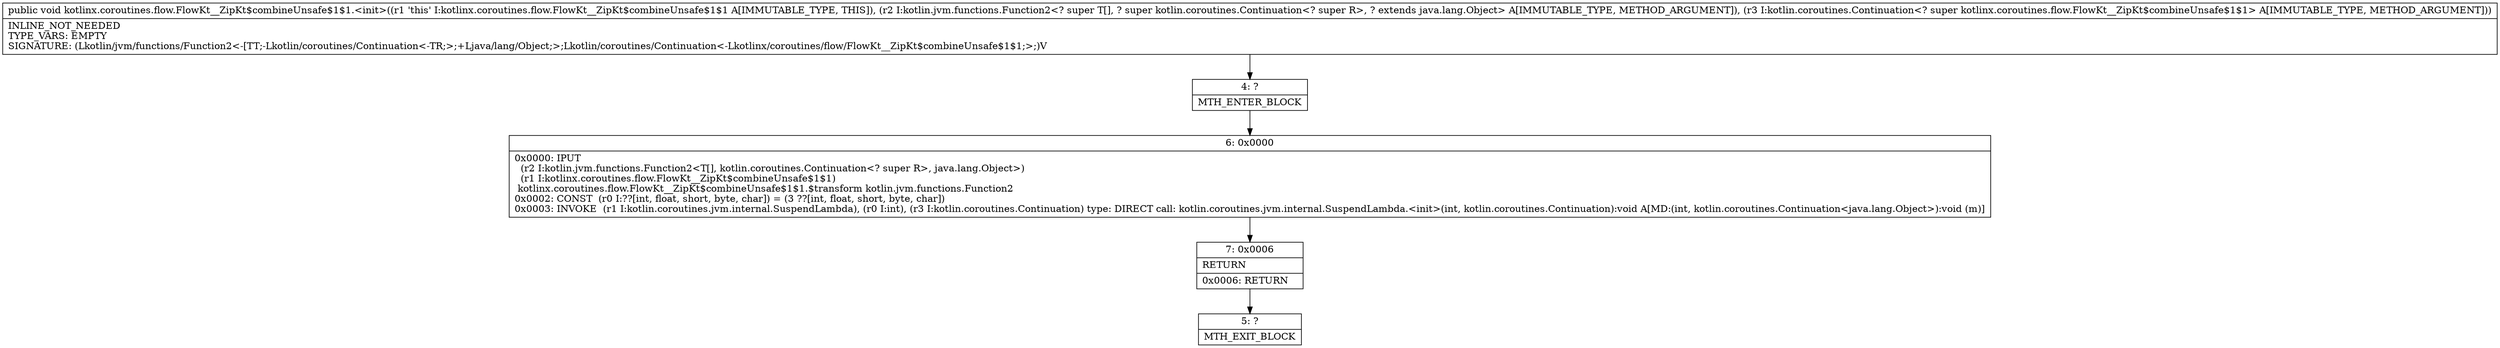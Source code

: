 digraph "CFG forkotlinx.coroutines.flow.FlowKt__ZipKt$combineUnsafe$1$1.\<init\>(Lkotlin\/jvm\/functions\/Function2;Lkotlin\/coroutines\/Continuation;)V" {
Node_4 [shape=record,label="{4\:\ ?|MTH_ENTER_BLOCK\l}"];
Node_6 [shape=record,label="{6\:\ 0x0000|0x0000: IPUT  \l  (r2 I:kotlin.jvm.functions.Function2\<T[], kotlin.coroutines.Continuation\<? super R\>, java.lang.Object\>)\l  (r1 I:kotlinx.coroutines.flow.FlowKt__ZipKt$combineUnsafe$1$1)\l kotlinx.coroutines.flow.FlowKt__ZipKt$combineUnsafe$1$1.$transform kotlin.jvm.functions.Function2 \l0x0002: CONST  (r0 I:??[int, float, short, byte, char]) = (3 ??[int, float, short, byte, char]) \l0x0003: INVOKE  (r1 I:kotlin.coroutines.jvm.internal.SuspendLambda), (r0 I:int), (r3 I:kotlin.coroutines.Continuation) type: DIRECT call: kotlin.coroutines.jvm.internal.SuspendLambda.\<init\>(int, kotlin.coroutines.Continuation):void A[MD:(int, kotlin.coroutines.Continuation\<java.lang.Object\>):void (m)]\l}"];
Node_7 [shape=record,label="{7\:\ 0x0006|RETURN\l|0x0006: RETURN   \l}"];
Node_5 [shape=record,label="{5\:\ ?|MTH_EXIT_BLOCK\l}"];
MethodNode[shape=record,label="{public void kotlinx.coroutines.flow.FlowKt__ZipKt$combineUnsafe$1$1.\<init\>((r1 'this' I:kotlinx.coroutines.flow.FlowKt__ZipKt$combineUnsafe$1$1 A[IMMUTABLE_TYPE, THIS]), (r2 I:kotlin.jvm.functions.Function2\<? super T[], ? super kotlin.coroutines.Continuation\<? super R\>, ? extends java.lang.Object\> A[IMMUTABLE_TYPE, METHOD_ARGUMENT]), (r3 I:kotlin.coroutines.Continuation\<? super kotlinx.coroutines.flow.FlowKt__ZipKt$combineUnsafe$1$1\> A[IMMUTABLE_TYPE, METHOD_ARGUMENT]))  | INLINE_NOT_NEEDED\lTYPE_VARS: EMPTY\lSIGNATURE: (Lkotlin\/jvm\/functions\/Function2\<\-[TT;\-Lkotlin\/coroutines\/Continuation\<\-TR;\>;+Ljava\/lang\/Object;\>;Lkotlin\/coroutines\/Continuation\<\-Lkotlinx\/coroutines\/flow\/FlowKt__ZipKt$combineUnsafe$1$1;\>;)V\l}"];
MethodNode -> Node_4;Node_4 -> Node_6;
Node_6 -> Node_7;
Node_7 -> Node_5;
}

